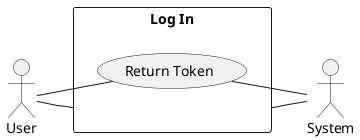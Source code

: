 @startuml log in
left to right direction
actor User as user
actor System as system
rectangle "Log In" {
  user -- (Log In)
  (Log In) -- system
  (Return Token) -- system
  user -- (Return Token)
 }
@enduml
